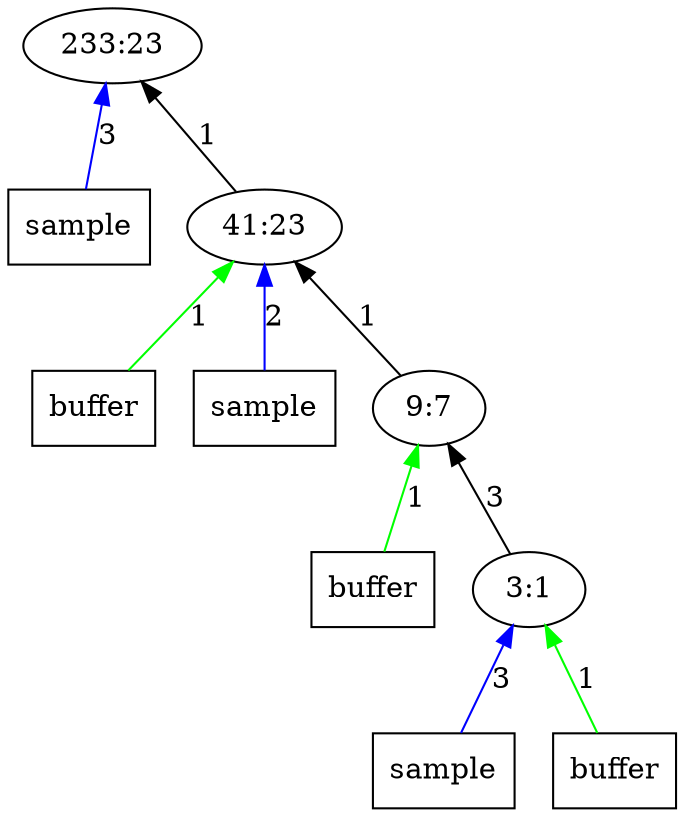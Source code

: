 digraph Tree{
	rankdir="BT"
	x11 -> 1 [label = "3", color = "blue"];
	x11 [label = "sample", shape = "box"];
	1 [label = "233:23"];
	2 -> 1 [label = "1", color = "black"];
	x22 -> 2 [label = "1", color = "green"];
	x22 [label = "buffer", shape = "box"];
	x21 -> 2 [label = "2", color = "blue"];
	x21 [label = "sample", shape = "box"];
	2 [label = "41:23"];
	3 -> 2 [label = "1", color = "black"];
	x32 -> 3 [label = "1", color = "green"];
	x32 [label = "buffer", shape = "box"];
	3 [label = "9:7"];
	4 -> 3 [label = "3", color = "black"];
	x41 -> 4 [label = "3", color = "blue"];
	x41 [label = "sample", shape = "box"];
	x42 -> 4 [label = "1", color = "green"];
	x42 [label = "buffer", shape = "box"];
	4 [label = "3:1"];
}

